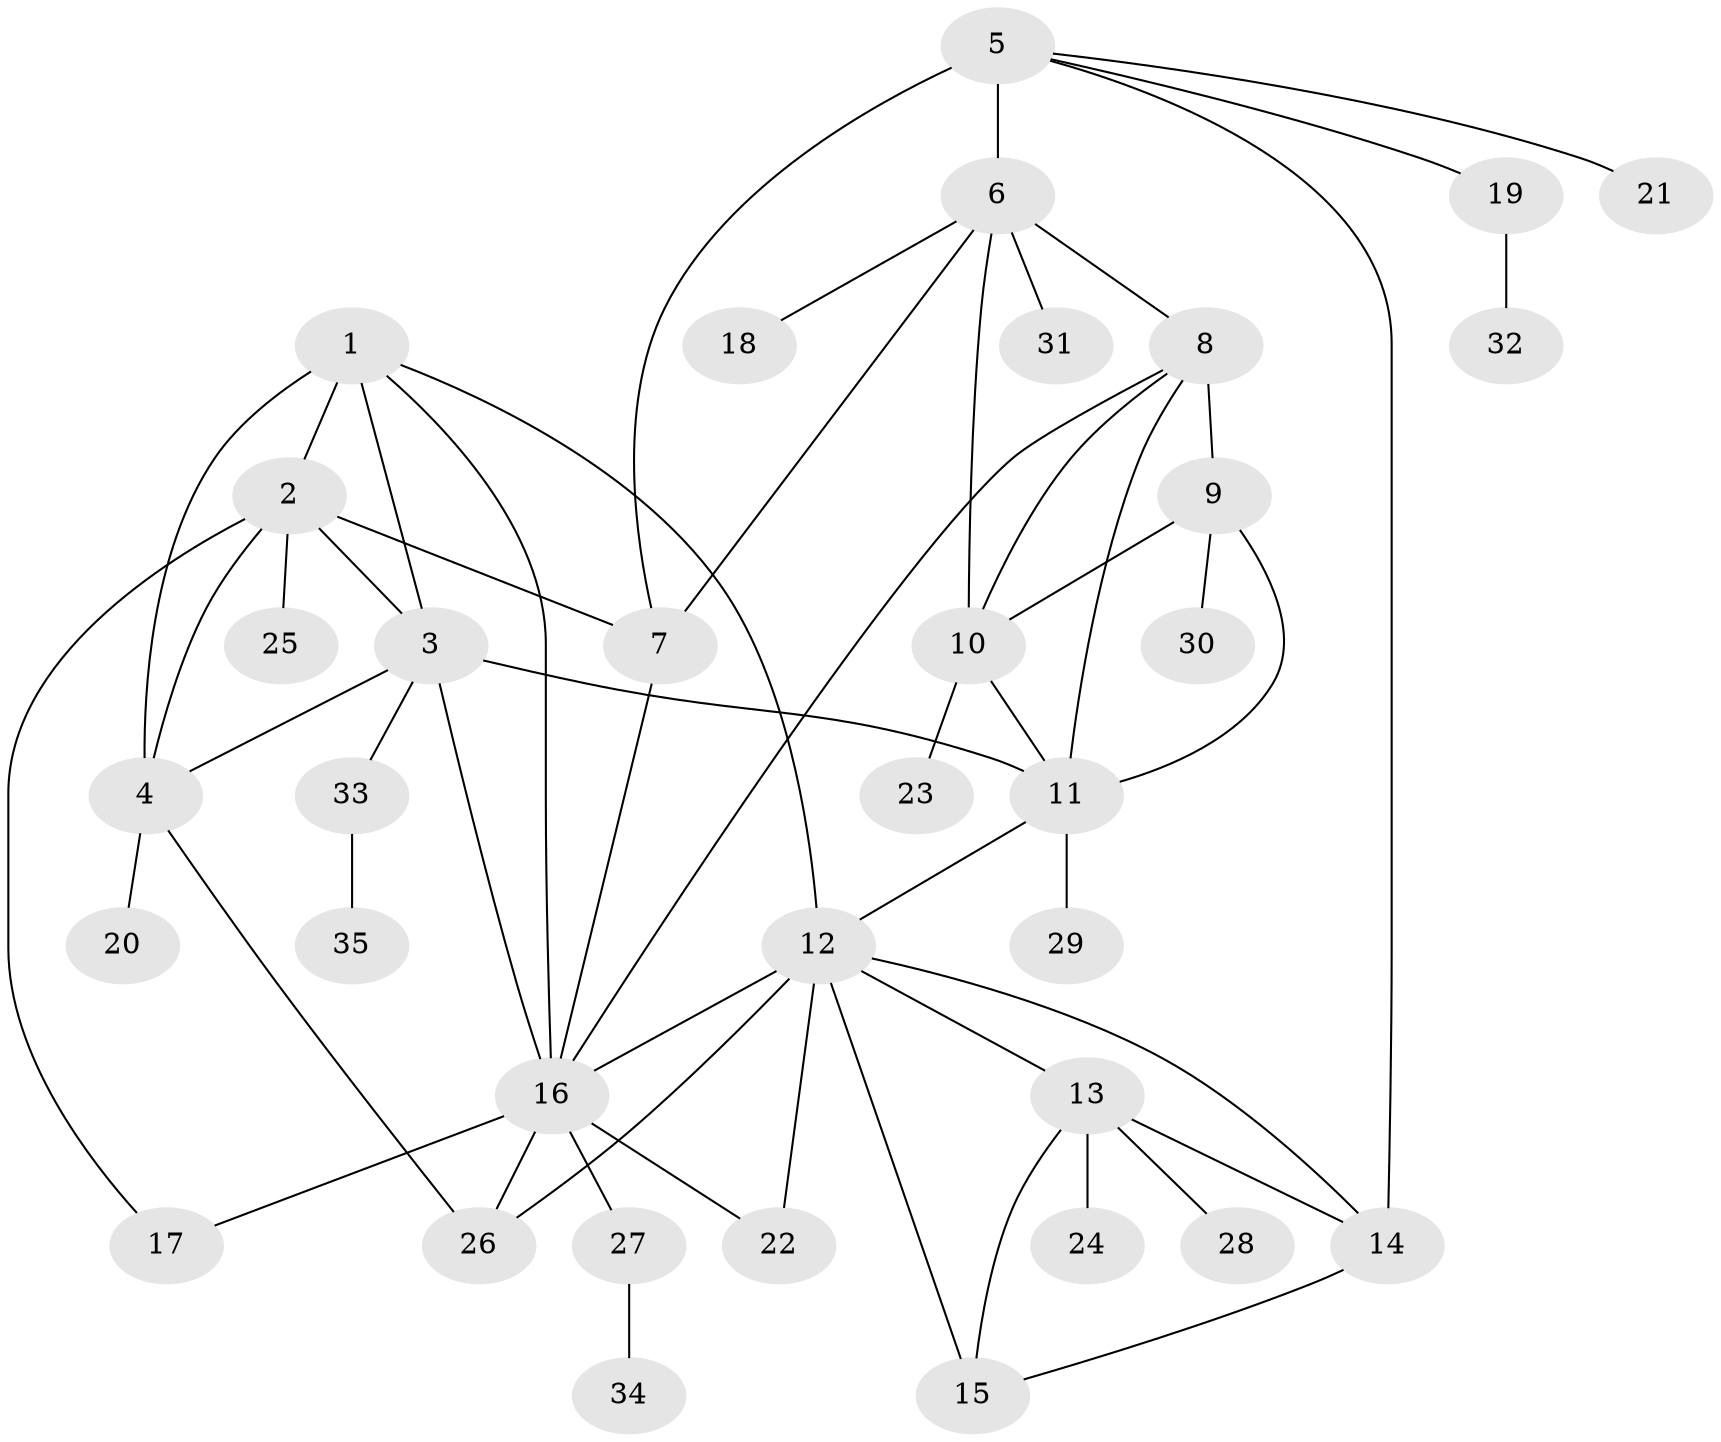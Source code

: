 // original degree distribution, {5: 0.046511627906976744, 7: 0.046511627906976744, 4: 0.046511627906976744, 8: 0.03488372093023256, 6: 0.023255813953488372, 10: 0.011627906976744186, 12: 0.011627906976744186, 9: 0.011627906976744186, 3: 0.05813953488372093, 2: 0.19767441860465115, 1: 0.5116279069767442}
// Generated by graph-tools (version 1.1) at 2025/52/03/04/25 22:52:32]
// undirected, 35 vertices, 56 edges
graph export_dot {
  node [color=gray90,style=filled];
  1;
  2;
  3;
  4;
  5;
  6;
  7;
  8;
  9;
  10;
  11;
  12;
  13;
  14;
  15;
  16;
  17;
  18;
  19;
  20;
  21;
  22;
  23;
  24;
  25;
  26;
  27;
  28;
  29;
  30;
  31;
  32;
  33;
  34;
  35;
  1 -- 2 [weight=1.0];
  1 -- 3 [weight=1.0];
  1 -- 4 [weight=2.0];
  1 -- 12 [weight=1.0];
  1 -- 16 [weight=1.0];
  2 -- 3 [weight=1.0];
  2 -- 4 [weight=1.0];
  2 -- 7 [weight=1.0];
  2 -- 17 [weight=1.0];
  2 -- 25 [weight=1.0];
  3 -- 4 [weight=1.0];
  3 -- 11 [weight=1.0];
  3 -- 16 [weight=1.0];
  3 -- 33 [weight=1.0];
  4 -- 20 [weight=1.0];
  4 -- 26 [weight=1.0];
  5 -- 6 [weight=2.0];
  5 -- 7 [weight=2.0];
  5 -- 14 [weight=1.0];
  5 -- 19 [weight=1.0];
  5 -- 21 [weight=1.0];
  6 -- 7 [weight=1.0];
  6 -- 8 [weight=1.0];
  6 -- 10 [weight=1.0];
  6 -- 18 [weight=1.0];
  6 -- 31 [weight=1.0];
  7 -- 16 [weight=1.0];
  8 -- 9 [weight=3.0];
  8 -- 10 [weight=1.0];
  8 -- 11 [weight=1.0];
  8 -- 16 [weight=1.0];
  9 -- 10 [weight=1.0];
  9 -- 11 [weight=1.0];
  9 -- 30 [weight=1.0];
  10 -- 11 [weight=1.0];
  10 -- 23 [weight=1.0];
  11 -- 12 [weight=1.0];
  11 -- 29 [weight=1.0];
  12 -- 13 [weight=1.0];
  12 -- 14 [weight=1.0];
  12 -- 15 [weight=1.0];
  12 -- 16 [weight=1.0];
  12 -- 22 [weight=2.0];
  12 -- 26 [weight=1.0];
  13 -- 14 [weight=1.0];
  13 -- 15 [weight=1.0];
  13 -- 24 [weight=1.0];
  13 -- 28 [weight=1.0];
  14 -- 15 [weight=1.0];
  16 -- 17 [weight=1.0];
  16 -- 22 [weight=1.0];
  16 -- 26 [weight=4.0];
  16 -- 27 [weight=3.0];
  19 -- 32 [weight=1.0];
  27 -- 34 [weight=1.0];
  33 -- 35 [weight=1.0];
}
